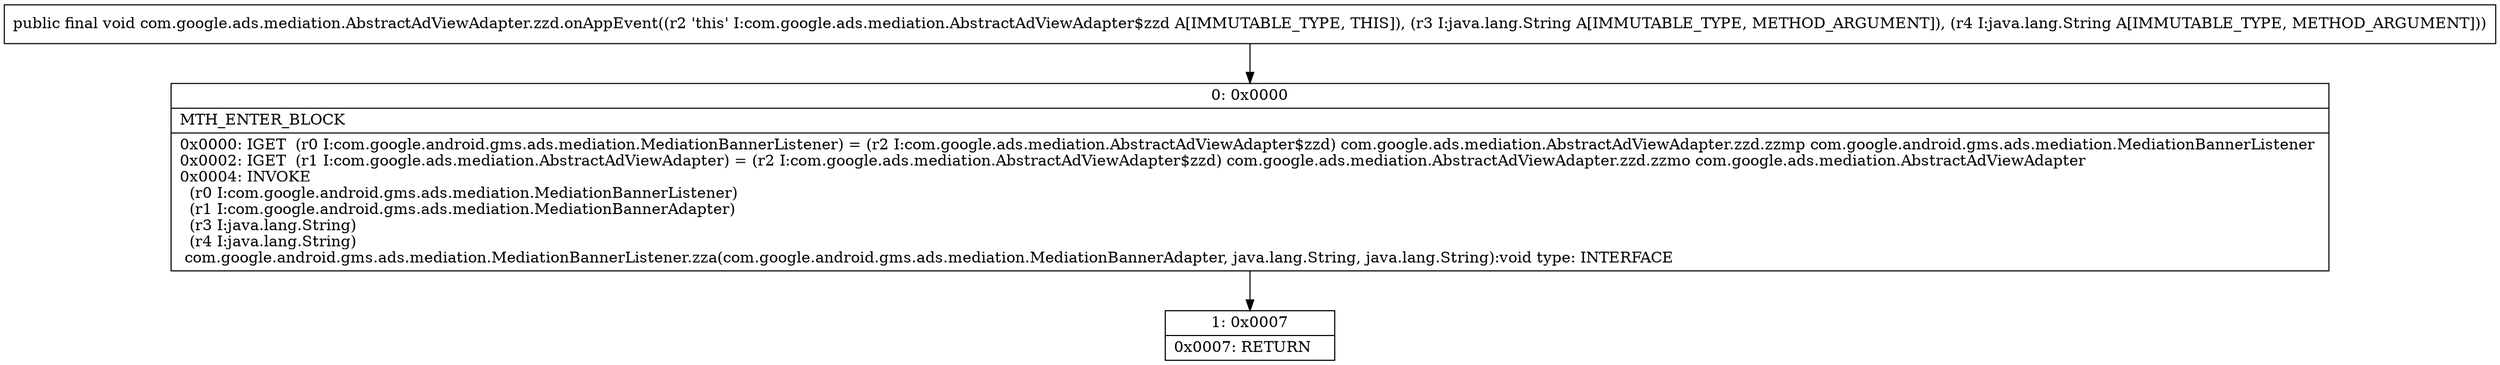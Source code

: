 digraph "CFG forcom.google.ads.mediation.AbstractAdViewAdapter.zzd.onAppEvent(Ljava\/lang\/String;Ljava\/lang\/String;)V" {
Node_0 [shape=record,label="{0\:\ 0x0000|MTH_ENTER_BLOCK\l|0x0000: IGET  (r0 I:com.google.android.gms.ads.mediation.MediationBannerListener) = (r2 I:com.google.ads.mediation.AbstractAdViewAdapter$zzd) com.google.ads.mediation.AbstractAdViewAdapter.zzd.zzmp com.google.android.gms.ads.mediation.MediationBannerListener \l0x0002: IGET  (r1 I:com.google.ads.mediation.AbstractAdViewAdapter) = (r2 I:com.google.ads.mediation.AbstractAdViewAdapter$zzd) com.google.ads.mediation.AbstractAdViewAdapter.zzd.zzmo com.google.ads.mediation.AbstractAdViewAdapter \l0x0004: INVOKE  \l  (r0 I:com.google.android.gms.ads.mediation.MediationBannerListener)\l  (r1 I:com.google.android.gms.ads.mediation.MediationBannerAdapter)\l  (r3 I:java.lang.String)\l  (r4 I:java.lang.String)\l com.google.android.gms.ads.mediation.MediationBannerListener.zza(com.google.android.gms.ads.mediation.MediationBannerAdapter, java.lang.String, java.lang.String):void type: INTERFACE \l}"];
Node_1 [shape=record,label="{1\:\ 0x0007|0x0007: RETURN   \l}"];
MethodNode[shape=record,label="{public final void com.google.ads.mediation.AbstractAdViewAdapter.zzd.onAppEvent((r2 'this' I:com.google.ads.mediation.AbstractAdViewAdapter$zzd A[IMMUTABLE_TYPE, THIS]), (r3 I:java.lang.String A[IMMUTABLE_TYPE, METHOD_ARGUMENT]), (r4 I:java.lang.String A[IMMUTABLE_TYPE, METHOD_ARGUMENT])) }"];
MethodNode -> Node_0;
Node_0 -> Node_1;
}

